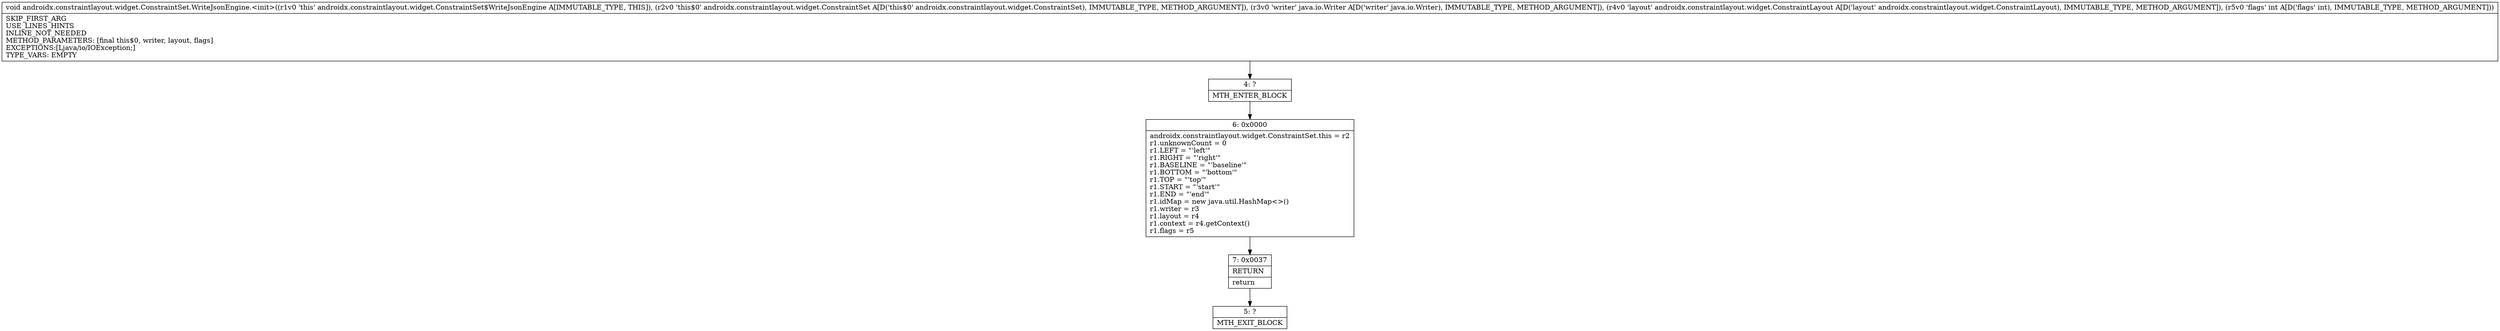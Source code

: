 digraph "CFG forandroidx.constraintlayout.widget.ConstraintSet.WriteJsonEngine.\<init\>(Landroidx\/constraintlayout\/widget\/ConstraintSet;Ljava\/io\/Writer;Landroidx\/constraintlayout\/widget\/ConstraintLayout;I)V" {
Node_4 [shape=record,label="{4\:\ ?|MTH_ENTER_BLOCK\l}"];
Node_6 [shape=record,label="{6\:\ 0x0000|androidx.constraintlayout.widget.ConstraintSet.this = r2\lr1.unknownCount = 0\lr1.LEFT = \"'left'\"\lr1.RIGHT = \"'right'\"\lr1.BASELINE = \"'baseline'\"\lr1.BOTTOM = \"'bottom'\"\lr1.TOP = \"'top'\"\lr1.START = \"'start'\"\lr1.END = \"'end'\"\lr1.idMap = new java.util.HashMap\<\>()\lr1.writer = r3\lr1.layout = r4\lr1.context = r4.getContext()\lr1.flags = r5\l}"];
Node_7 [shape=record,label="{7\:\ 0x0037|RETURN\l|return\l}"];
Node_5 [shape=record,label="{5\:\ ?|MTH_EXIT_BLOCK\l}"];
MethodNode[shape=record,label="{void androidx.constraintlayout.widget.ConstraintSet.WriteJsonEngine.\<init\>((r1v0 'this' androidx.constraintlayout.widget.ConstraintSet$WriteJsonEngine A[IMMUTABLE_TYPE, THIS]), (r2v0 'this$0' androidx.constraintlayout.widget.ConstraintSet A[D('this$0' androidx.constraintlayout.widget.ConstraintSet), IMMUTABLE_TYPE, METHOD_ARGUMENT]), (r3v0 'writer' java.io.Writer A[D('writer' java.io.Writer), IMMUTABLE_TYPE, METHOD_ARGUMENT]), (r4v0 'layout' androidx.constraintlayout.widget.ConstraintLayout A[D('layout' androidx.constraintlayout.widget.ConstraintLayout), IMMUTABLE_TYPE, METHOD_ARGUMENT]), (r5v0 'flags' int A[D('flags' int), IMMUTABLE_TYPE, METHOD_ARGUMENT]))  | SKIP_FIRST_ARG\lUSE_LINES_HINTS\lINLINE_NOT_NEEDED\lMETHOD_PARAMETERS: [final this$0, writer, layout, flags]\lEXCEPTIONS:[Ljava\/io\/IOException;]\lTYPE_VARS: EMPTY\l}"];
MethodNode -> Node_4;Node_4 -> Node_6;
Node_6 -> Node_7;
Node_7 -> Node_5;
}

